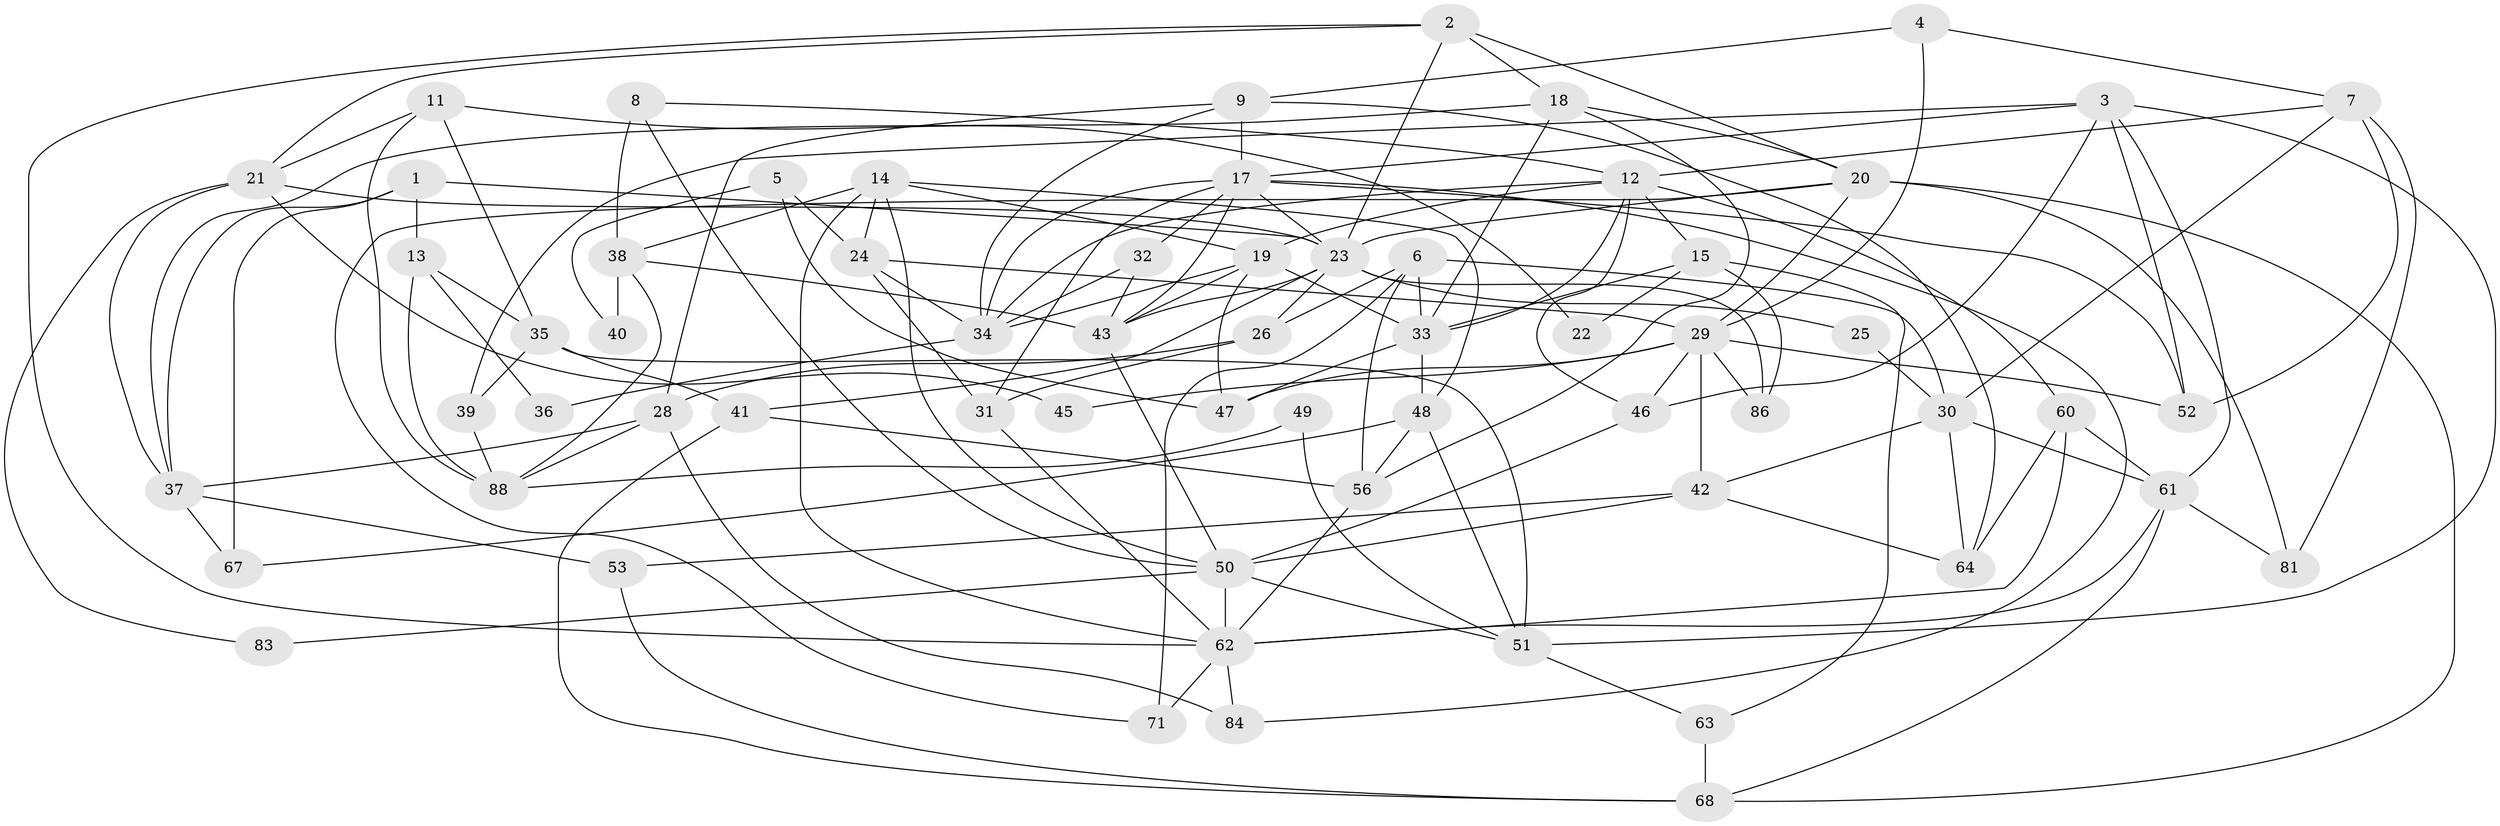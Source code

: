 // Generated by graph-tools (version 1.1) at 2025/23/03/03/25 07:23:57]
// undirected, 63 vertices, 149 edges
graph export_dot {
graph [start="1"]
  node [color=gray90,style=filled];
  1 [super="+58"];
  2 [super="+10"];
  3 [super="+85"];
  4;
  5;
  6 [super="+44"];
  7 [super="+75"];
  8;
  9;
  11;
  12 [super="+16"];
  13;
  14 [super="+70"];
  15 [super="+57"];
  17 [super="+27"];
  18 [super="+91"];
  19 [super="+82"];
  20 [super="+66"];
  21 [super="+59"];
  22;
  23 [super="+54"];
  24;
  25;
  26;
  28;
  29 [super="+80"];
  30 [super="+55"];
  31;
  32;
  33 [super="+79"];
  34 [super="+77"];
  35;
  36;
  37 [super="+65"];
  38;
  39;
  40;
  41;
  42;
  43 [super="+78"];
  45;
  46;
  47;
  48;
  49;
  50 [super="+74"];
  51 [super="+69"];
  52;
  53;
  56 [super="+73"];
  60;
  61 [super="+72"];
  62 [super="+87"];
  63;
  64 [super="+89"];
  67;
  68 [super="+76"];
  71;
  81;
  83;
  84;
  86;
  88 [super="+90"];
  1 -- 67;
  1 -- 13;
  1 -- 23;
  1 -- 37;
  2 -- 62;
  2 -- 20 [weight=2];
  2 -- 21;
  2 -- 18;
  2 -- 23;
  3 -- 39;
  3 -- 17;
  3 -- 52;
  3 -- 61;
  3 -- 46;
  3 -- 51;
  4 -- 7;
  4 -- 9;
  4 -- 29;
  5 -- 47;
  5 -- 24;
  5 -- 40;
  6 -- 56;
  6 -- 30;
  6 -- 71;
  6 -- 33;
  6 -- 26;
  7 -- 52;
  7 -- 81;
  7 -- 12;
  7 -- 30;
  8 -- 50;
  8 -- 38;
  8 -- 12;
  9 -- 28;
  9 -- 17;
  9 -- 64;
  9 -- 34;
  11 -- 35;
  11 -- 22;
  11 -- 21;
  11 -- 88;
  12 -- 33;
  12 -- 46;
  12 -- 60;
  12 -- 15;
  12 -- 19;
  12 -- 34;
  13 -- 35;
  13 -- 36;
  13 -- 88;
  14 -- 38;
  14 -- 19;
  14 -- 48;
  14 -- 50;
  14 -- 24;
  14 -- 62;
  15 -- 33;
  15 -- 63;
  15 -- 86;
  15 -- 22;
  17 -- 34;
  17 -- 32;
  17 -- 52;
  17 -- 23;
  17 -- 84;
  17 -- 31;
  17 -- 43;
  18 -- 33 [weight=2];
  18 -- 56;
  18 -- 20;
  18 -- 37;
  19 -- 33;
  19 -- 43;
  19 -- 47;
  19 -- 34;
  20 -- 68;
  20 -- 71;
  20 -- 81;
  20 -- 29;
  20 -- 23;
  21 -- 37;
  21 -- 23;
  21 -- 45;
  21 -- 83;
  23 -- 25;
  23 -- 43;
  23 -- 86;
  23 -- 41;
  23 -- 26;
  24 -- 29;
  24 -- 31;
  24 -- 34;
  25 -- 30;
  26 -- 31;
  26 -- 28;
  28 -- 88;
  28 -- 37;
  28 -- 84;
  29 -- 42;
  29 -- 47;
  29 -- 86;
  29 -- 52;
  29 -- 45;
  29 -- 46;
  30 -- 61 [weight=2];
  30 -- 42;
  30 -- 64;
  31 -- 62;
  32 -- 43;
  32 -- 34;
  33 -- 47;
  33 -- 48;
  34 -- 36;
  35 -- 41;
  35 -- 39;
  35 -- 51;
  37 -- 67;
  37 -- 53;
  38 -- 40;
  38 -- 88;
  38 -- 43;
  39 -- 88;
  41 -- 56;
  41 -- 68;
  42 -- 53;
  42 -- 64;
  42 -- 50;
  43 -- 50;
  46 -- 50;
  48 -- 56;
  48 -- 67;
  48 -- 51;
  49 -- 88 [weight=2];
  49 -- 51;
  50 -- 83;
  50 -- 62;
  50 -- 51;
  51 -- 63;
  53 -- 68;
  56 -- 62;
  60 -- 62;
  60 -- 64;
  60 -- 61;
  61 -- 81;
  61 -- 68;
  61 -- 62;
  62 -- 84;
  62 -- 71;
  63 -- 68;
}
